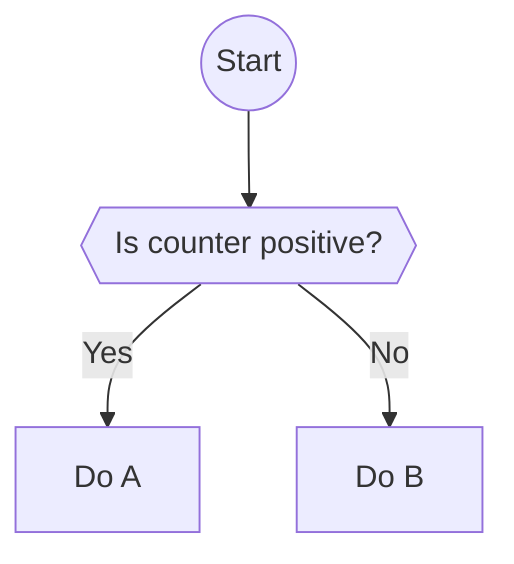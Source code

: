 flowchart TD
node0@{ shape: circle, label: "Start"}
node1@{ shape: hex, label: "Is counter positive?"}
node0 --> node1
node2["Do A"]
node1 -->|"Yes"| node2
node3["Do B"]
node1 -->|"No"| node3